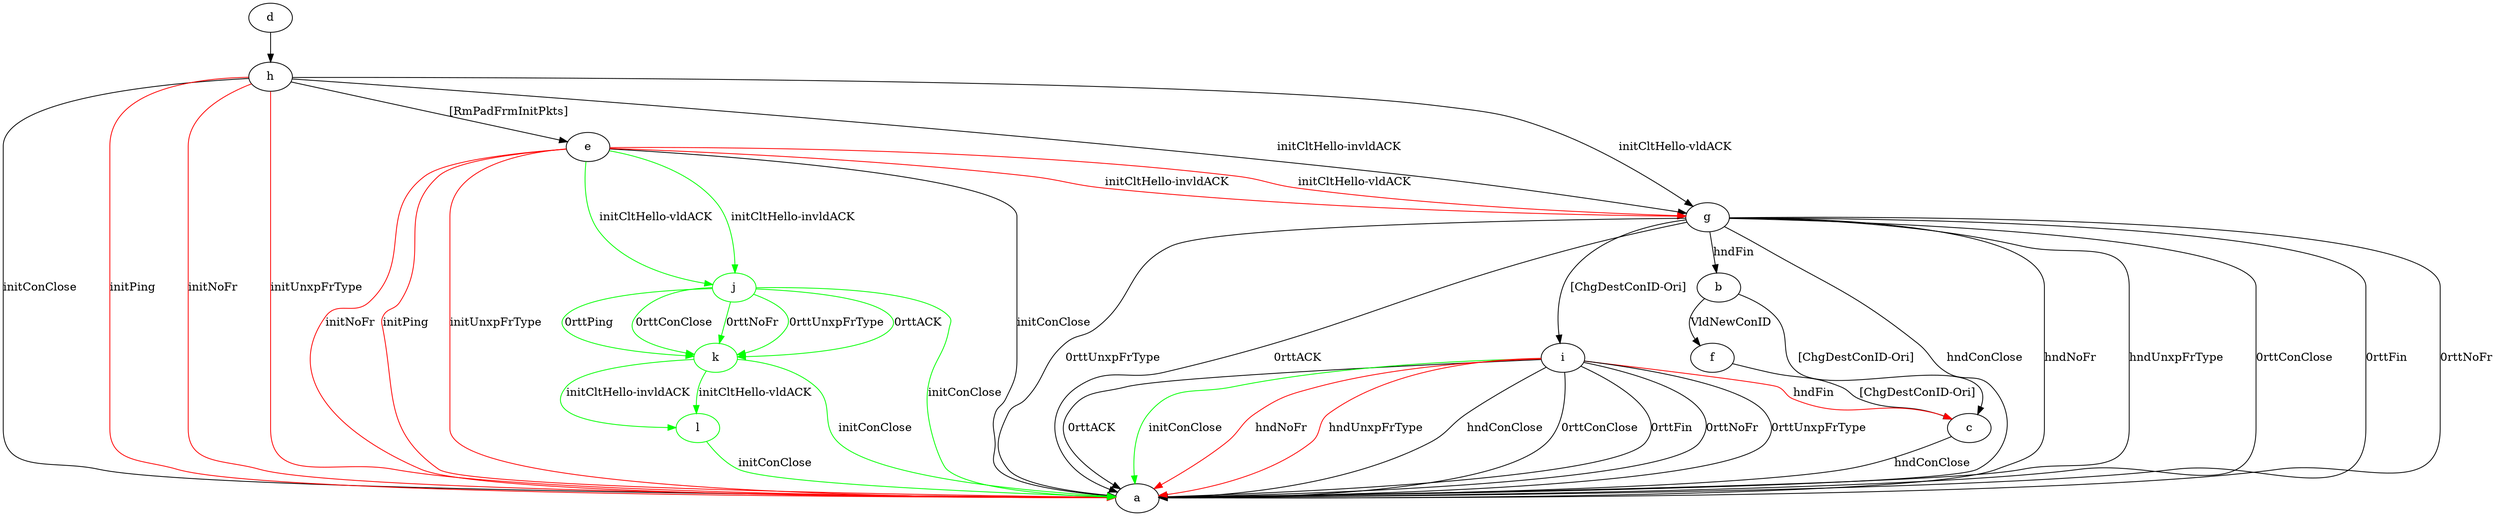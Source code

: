 digraph "" {
	b -> c	[key=0,
		label="[ChgDestConID-Ori] "];
	b -> f	[key=0,
		label="VldNewConID "];
	c -> a	[key=0,
		label="hndConClose "];
	d -> h	[key=0];
	e -> a	[key=0,
		label="initConClose "];
	e -> a	[key=1,
		color=red,
		label="initPing "];
	e -> a	[key=2,
		color=red,
		label="initNoFr "];
	e -> a	[key=3,
		color=red,
		label="initUnxpFrType "];
	e -> g	[key=0,
		color=red,
		label="initCltHello-vldACK "];
	e -> g	[key=1,
		color=red,
		label="initCltHello-invldACK "];
	j	[color=green];
	e -> j	[key=0,
		color=green,
		label="initCltHello-vldACK "];
	e -> j	[key=1,
		color=green,
		label="initCltHello-invldACK "];
	f -> c	[key=0,
		label="[ChgDestConID-Ori] "];
	g -> a	[key=0,
		label="hndConClose "];
	g -> a	[key=1,
		label="hndNoFr "];
	g -> a	[key=2,
		label="hndUnxpFrType "];
	g -> a	[key=3,
		label="0rttConClose "];
	g -> a	[key=4,
		label="0rttFin "];
	g -> a	[key=5,
		label="0rttNoFr "];
	g -> a	[key=6,
		label="0rttUnxpFrType "];
	g -> a	[key=7,
		label="0rttACK "];
	g -> b	[key=0,
		label="hndFin "];
	g -> i	[key=0,
		label="[ChgDestConID-Ori] "];
	h -> a	[key=0,
		label="initConClose "];
	h -> a	[key=1,
		color=red,
		label="initPing "];
	h -> a	[key=2,
		color=red,
		label="initNoFr "];
	h -> a	[key=3,
		color=red,
		label="initUnxpFrType "];
	h -> e	[key=0,
		label="[RmPadFrmInitPkts] "];
	h -> g	[key=0,
		label="initCltHello-vldACK "];
	h -> g	[key=1,
		label="initCltHello-invldACK "];
	i -> a	[key=0,
		label="hndConClose "];
	i -> a	[key=1,
		label="0rttConClose "];
	i -> a	[key=2,
		label="0rttFin "];
	i -> a	[key=3,
		label="0rttNoFr "];
	i -> a	[key=4,
		label="0rttUnxpFrType "];
	i -> a	[key=5,
		label="0rttACK "];
	i -> a	[key=6,
		color=green,
		label="initConClose "];
	i -> a	[key=7,
		color=red,
		label="hndNoFr "];
	i -> a	[key=8,
		color=red,
		label="hndUnxpFrType "];
	i -> c	[key=0,
		color=red,
		label="hndFin "];
	j -> a	[key=0,
		color=green,
		label="initConClose "];
	k	[color=green];
	j -> k	[key=0,
		color=green,
		label="0rttPing "];
	j -> k	[key=1,
		color=green,
		label="0rttConClose "];
	j -> k	[key=2,
		color=green,
		label="0rttNoFr "];
	j -> k	[key=3,
		color=green,
		label="0rttUnxpFrType "];
	j -> k	[key=4,
		color=green,
		label="0rttACK "];
	k -> a	[key=0,
		color=green,
		label="initConClose "];
	l	[color=green];
	k -> l	[key=0,
		color=green,
		label="initCltHello-vldACK "];
	k -> l	[key=1,
		color=green,
		label="initCltHello-invldACK "];
	l -> a	[key=0,
		color=green,
		label="initConClose "];
}
